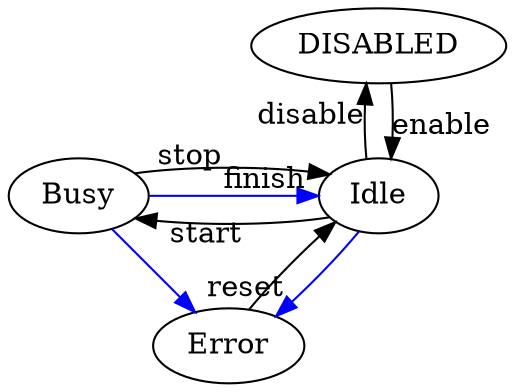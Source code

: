 digraph simple {
  layout="neato"
  Ready [pos="2,1!", label="Idle"];
  Busy [pos="0,1!", label="Busy"];
  Error [pos="1,0!", label="Error"];
  Disabled [pos="2,2!", label="DISABLED"];
  Ready -> Busy [label="start"];
  Busy -> Ready [label="stop"];
  Busy -> Ready [label="finish", color=blue];
  Busy -> Error [color=blue];
  Error -> Ready [label="reset"];
  Ready -> Disabled [label="disable"];
  Disabled -> Ready [label="enable"];
  Ready -> Error [color=blue];
}
